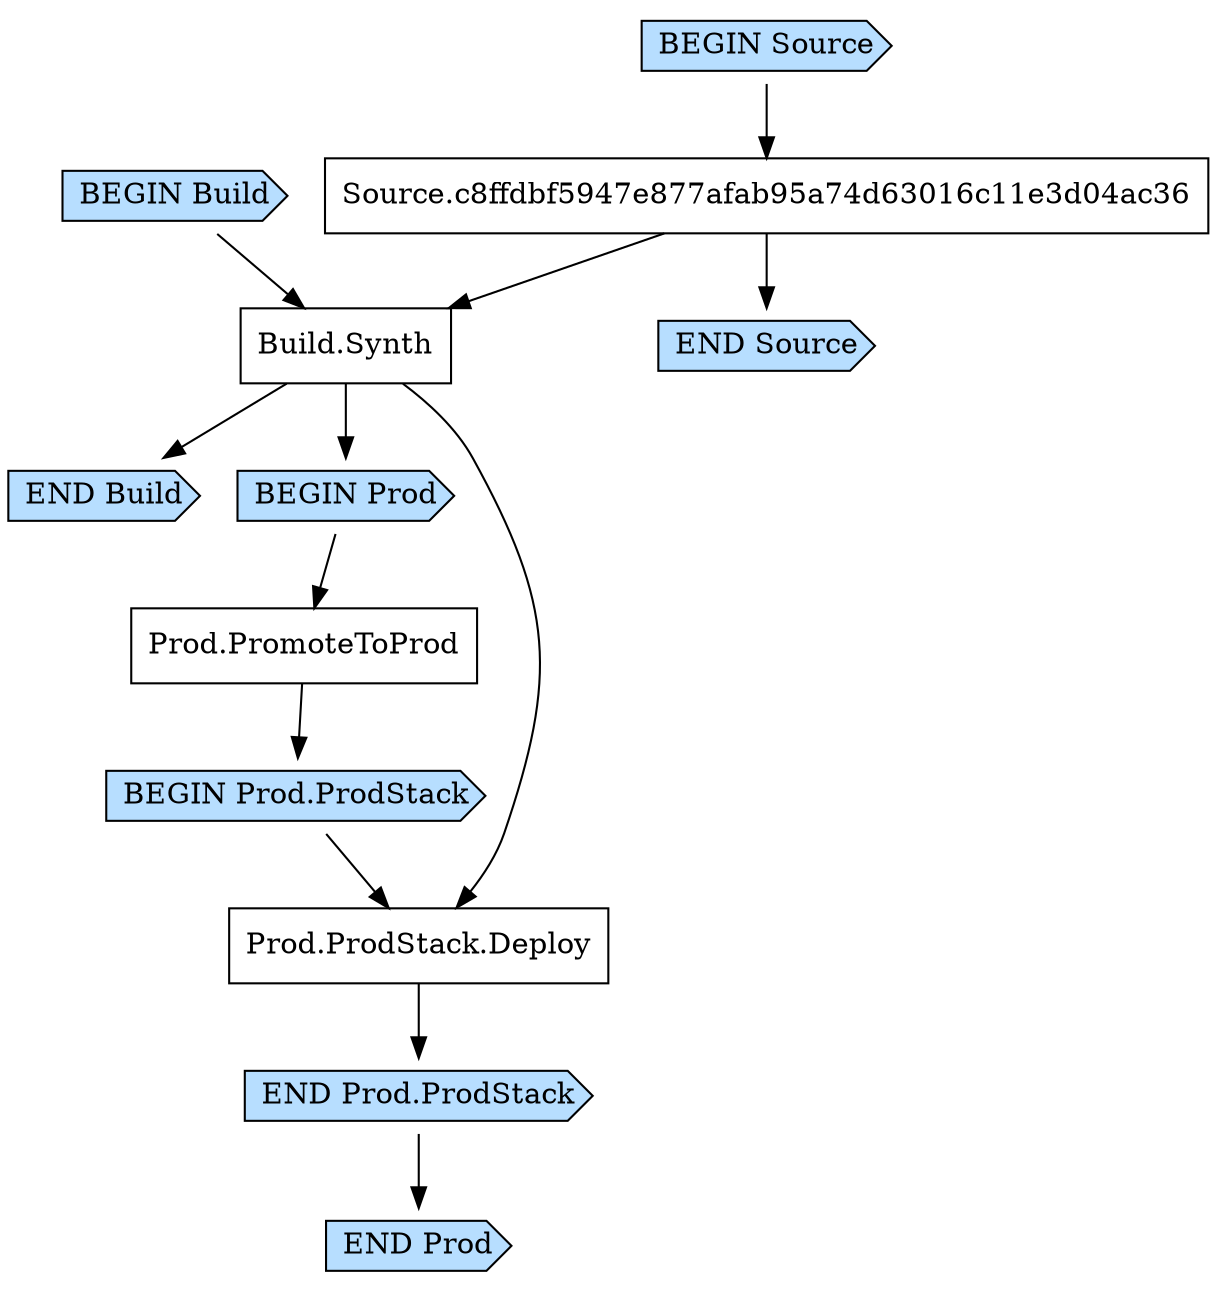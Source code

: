 digraph G {
  # Arrows represent an "unlocks" relationship (opposite of dependency). So chosen
  # because the layout looks more natural that way.
  # To represent subgraph dependencies, subgraphs are represented by BEGIN/END nodes.
  # To render: `dot -Tsvg pipelineInvestigationStackIntegPipeline69F29520.dot > graph.svg`, open in a browser.
  node [shape="box"];
"BEGIN Build" [shape="cds", style="filled", fillcolor="#b7deff"];
"END Build" [shape="cds", style="filled", fillcolor="#b7deff"];
"Build.Synth";
"Source.c8ffdbf5947e877afab95a74d63016c11e3d04ac36" -> "Build.Synth";
"BEGIN Build" -> "Build.Synth";
"Build.Synth" -> "END Build";
"BEGIN Prod" [shape="cds", style="filled", fillcolor="#b7deff"];
"END Prod" [shape="cds", style="filled", fillcolor="#b7deff"];
"Build.Synth" -> "BEGIN Prod";
"BEGIN Prod.ProdStack" [shape="cds", style="filled", fillcolor="#b7deff"];
"END Prod.ProdStack" [shape="cds", style="filled", fillcolor="#b7deff"];
"Prod.PromoteToProd" -> "BEGIN Prod.ProdStack";
"Prod.ProdStack.Deploy";
"Build.Synth" -> "Prod.ProdStack.Deploy";
"BEGIN Prod.ProdStack" -> "Prod.ProdStack.Deploy";
"Prod.ProdStack.Deploy" -> "END Prod.ProdStack";
"Prod.PromoteToProd";
"BEGIN Prod" -> "Prod.PromoteToProd";
"END Prod.ProdStack" -> "END Prod";
"BEGIN Source" [shape="cds", style="filled", fillcolor="#b7deff"];
"END Source" [shape="cds", style="filled", fillcolor="#b7deff"];
"Source.c8ffdbf5947e877afab95a74d63016c11e3d04ac36";
"BEGIN Source" -> "Source.c8ffdbf5947e877afab95a74d63016c11e3d04ac36";
"Source.c8ffdbf5947e877afab95a74d63016c11e3d04ac36" -> "END Source";
}